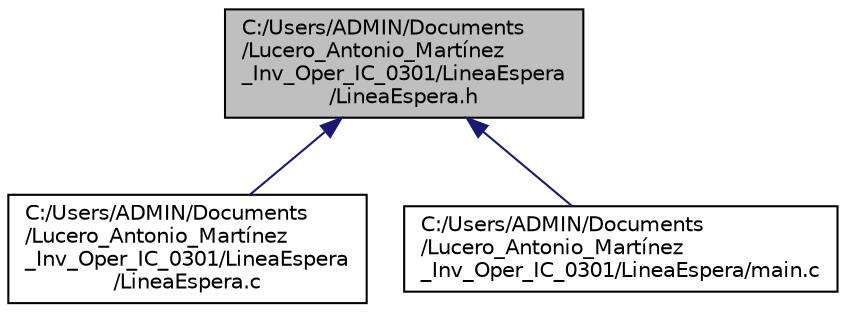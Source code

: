 digraph "C:/Users/ADMIN/Documents/Lucero_Antonio_Martínez_Inv_Oper_IC_0301/LineaEspera/LineaEspera.h"
{
 // LATEX_PDF_SIZE
  edge [fontname="Helvetica",fontsize="10",labelfontname="Helvetica",labelfontsize="10"];
  node [fontname="Helvetica",fontsize="10",shape=record];
  Node1 [label="C:/Users/ADMIN/Documents\l/Lucero_Antonio_Martínez\l_Inv_Oper_IC_0301/LineaEspera\l/LineaEspera.h",height=0.2,width=0.4,color="black", fillcolor="grey75", style="filled", fontcolor="black",tooltip=" "];
  Node1 -> Node2 [dir="back",color="midnightblue",fontsize="10",style="solid",fontname="Helvetica"];
  Node2 [label="C:/Users/ADMIN/Documents\l/Lucero_Antonio_Martínez\l_Inv_Oper_IC_0301/LineaEspera\l/LineaEspera.c",height=0.2,width=0.4,color="black", fillcolor="white", style="filled",URL="$_linea_espera_8c.html",tooltip="Contiene la esctructura de las funciones implementadas en la funcion main."];
  Node1 -> Node3 [dir="back",color="midnightblue",fontsize="10",style="solid",fontname="Helvetica"];
  Node3 [label="C:/Users/ADMIN/Documents\l/Lucero_Antonio_Martínez\l_Inv_Oper_IC_0301/LineaEspera/main.c",height=0.2,width=0.4,color="black", fillcolor="white", style="filled",URL="$main_8c.html",tooltip=" "];
}
